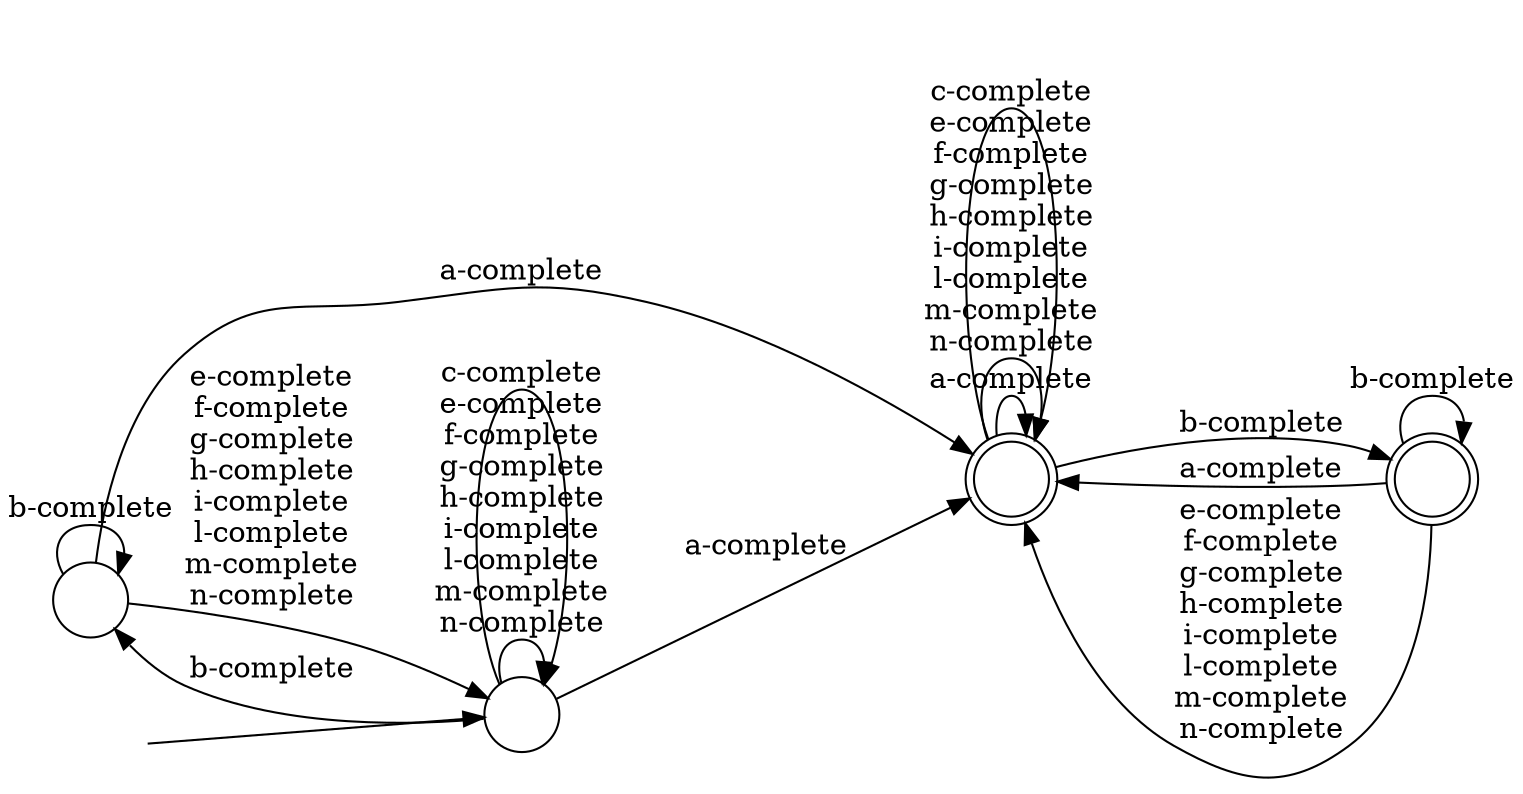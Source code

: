 digraph Automaton {
  rankdir = LR;
  0 [shape=circle,label=""];
  0 -> 2 [label="a-complete"]
  0 -> 0 [label="b-complete"]
  0 -> 1 [label="e-complete\nf-complete\ng-complete\nh-complete\ni-complete\nl-complete\nm-complete\nn-complete"]
  1 [shape=circle,label=""];
  initial [shape=plaintext,label=""];
  initial -> 1
  1 -> 2 [label="a-complete"]
  1 -> 0 [label="b-complete"]
  1 -> 1 [label="e-complete\nf-complete\ng-complete\nh-complete\ni-complete\nl-complete\nm-complete\nn-complete"]
  1 -> 1 [label="c-complete"]
  2 [shape=doublecircle,label=""];
  2 -> 2 [label="a-complete"]
  2 -> 3 [label="b-complete"]
  2 -> 2 [label="e-complete\nf-complete\ng-complete\nh-complete\ni-complete\nl-complete\nm-complete\nn-complete"]
  2 -> 2 [label="c-complete"]
  3 [shape=doublecircle,label=""];
  3 -> 2 [label="a-complete"]
  3 -> 3 [label="b-complete"]
  3 -> 2 [label="e-complete\nf-complete\ng-complete\nh-complete\ni-complete\nl-complete\nm-complete\nn-complete"]
}
